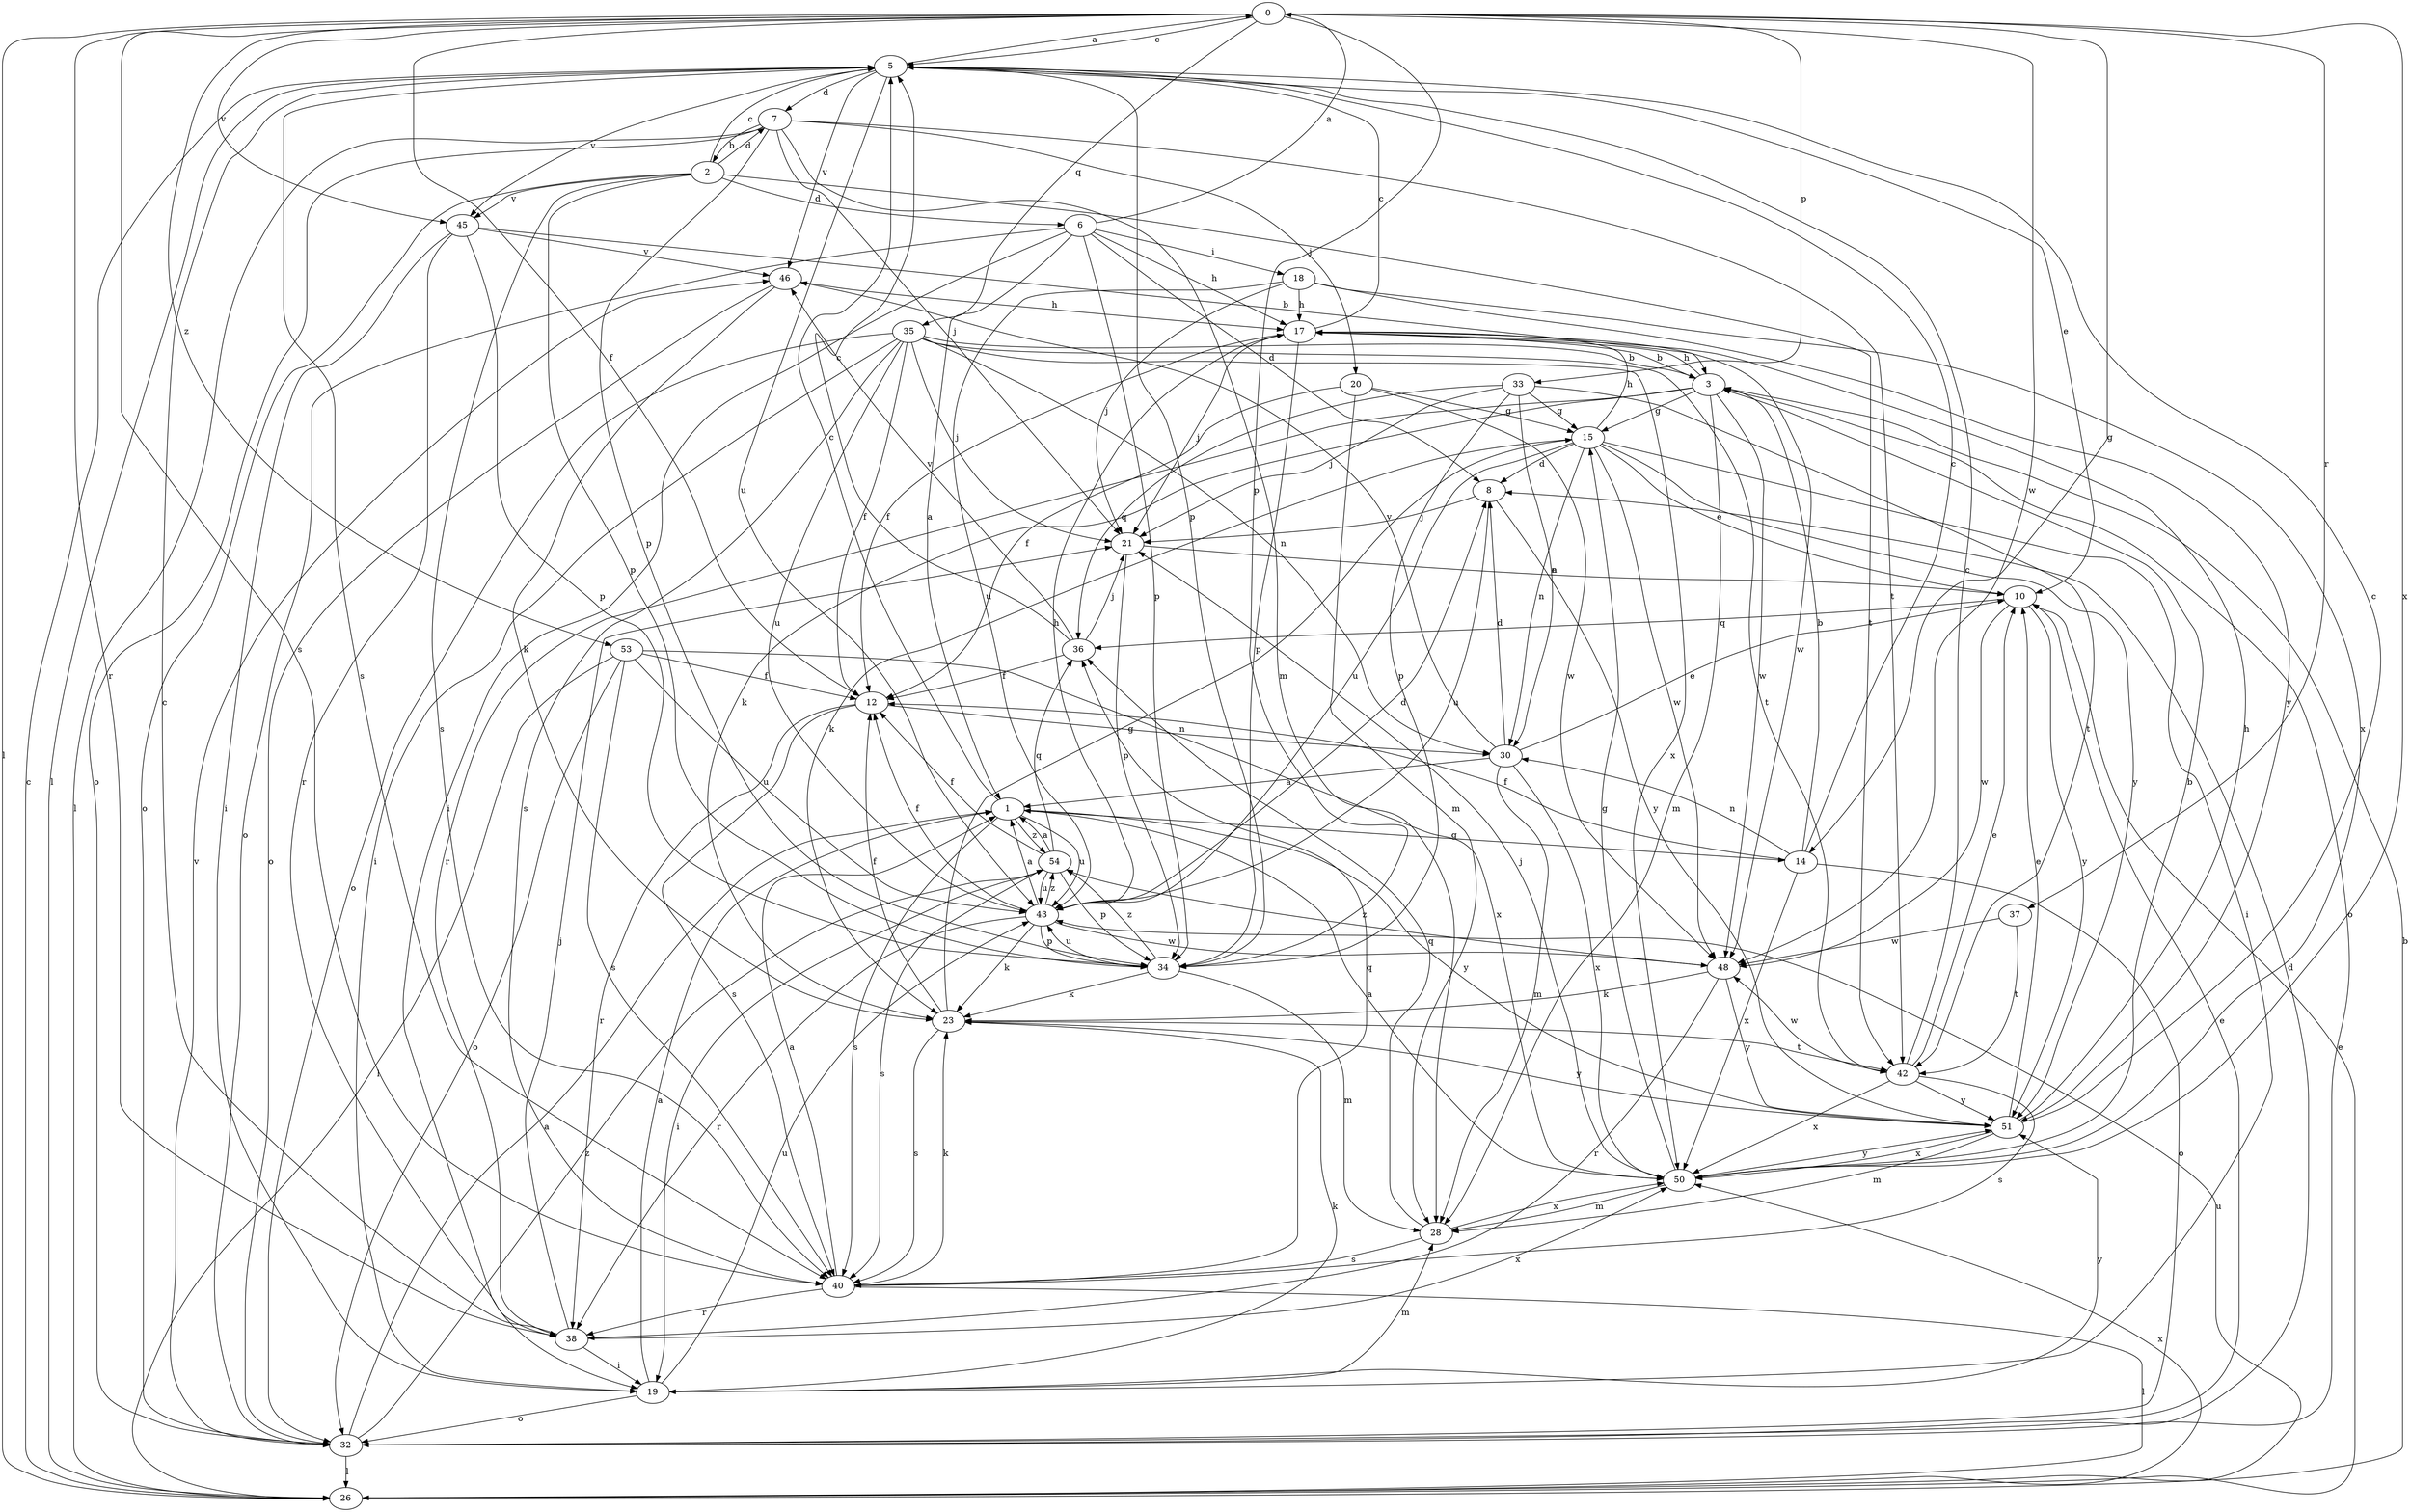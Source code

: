 strict digraph  {
0;
1;
2;
3;
5;
6;
7;
8;
10;
12;
14;
15;
17;
18;
19;
20;
21;
23;
26;
28;
30;
32;
33;
34;
35;
36;
37;
38;
40;
42;
43;
45;
46;
48;
50;
51;
53;
54;
0 -> 5  [label=c];
0 -> 12  [label=f];
0 -> 14  [label=g];
0 -> 26  [label=l];
0 -> 33  [label=p];
0 -> 34  [label=p];
0 -> 35  [label=q];
0 -> 37  [label=r];
0 -> 38  [label=r];
0 -> 40  [label=s];
0 -> 45  [label=v];
0 -> 48  [label=w];
0 -> 50  [label=x];
0 -> 53  [label=z];
1 -> 5  [label=c];
1 -> 14  [label=g];
1 -> 40  [label=s];
1 -> 43  [label=u];
1 -> 51  [label=y];
1 -> 54  [label=z];
2 -> 5  [label=c];
2 -> 6  [label=d];
2 -> 7  [label=d];
2 -> 32  [label=o];
2 -> 34  [label=p];
2 -> 40  [label=s];
2 -> 42  [label=t];
2 -> 45  [label=v];
3 -> 15  [label=g];
3 -> 17  [label=h];
3 -> 23  [label=k];
3 -> 28  [label=m];
3 -> 32  [label=o];
3 -> 38  [label=r];
3 -> 48  [label=w];
5 -> 0  [label=a];
5 -> 7  [label=d];
5 -> 10  [label=e];
5 -> 26  [label=l];
5 -> 34  [label=p];
5 -> 40  [label=s];
5 -> 43  [label=u];
5 -> 45  [label=v];
5 -> 46  [label=v];
6 -> 0  [label=a];
6 -> 1  [label=a];
6 -> 8  [label=d];
6 -> 17  [label=h];
6 -> 18  [label=i];
6 -> 19  [label=i];
6 -> 32  [label=o];
6 -> 34  [label=p];
7 -> 2  [label=b];
7 -> 20  [label=j];
7 -> 21  [label=j];
7 -> 26  [label=l];
7 -> 28  [label=m];
7 -> 32  [label=o];
7 -> 34  [label=p];
7 -> 42  [label=t];
8 -> 21  [label=j];
8 -> 43  [label=u];
8 -> 51  [label=y];
10 -> 36  [label=q];
10 -> 48  [label=w];
10 -> 51  [label=y];
12 -> 30  [label=n];
12 -> 38  [label=r];
12 -> 40  [label=s];
14 -> 3  [label=b];
14 -> 5  [label=c];
14 -> 12  [label=f];
14 -> 30  [label=n];
14 -> 32  [label=o];
14 -> 50  [label=x];
15 -> 8  [label=d];
15 -> 10  [label=e];
15 -> 17  [label=h];
15 -> 19  [label=i];
15 -> 23  [label=k];
15 -> 30  [label=n];
15 -> 43  [label=u];
15 -> 48  [label=w];
15 -> 51  [label=y];
17 -> 3  [label=b];
17 -> 5  [label=c];
17 -> 12  [label=f];
17 -> 21  [label=j];
17 -> 34  [label=p];
17 -> 48  [label=w];
18 -> 17  [label=h];
18 -> 21  [label=j];
18 -> 43  [label=u];
18 -> 50  [label=x];
18 -> 51  [label=y];
19 -> 1  [label=a];
19 -> 23  [label=k];
19 -> 28  [label=m];
19 -> 32  [label=o];
19 -> 43  [label=u];
19 -> 51  [label=y];
20 -> 12  [label=f];
20 -> 15  [label=g];
20 -> 28  [label=m];
20 -> 48  [label=w];
21 -> 10  [label=e];
21 -> 34  [label=p];
23 -> 12  [label=f];
23 -> 15  [label=g];
23 -> 40  [label=s];
23 -> 42  [label=t];
23 -> 51  [label=y];
26 -> 3  [label=b];
26 -> 5  [label=c];
26 -> 10  [label=e];
26 -> 43  [label=u];
26 -> 50  [label=x];
28 -> 36  [label=q];
28 -> 40  [label=s];
28 -> 50  [label=x];
30 -> 1  [label=a];
30 -> 8  [label=d];
30 -> 10  [label=e];
30 -> 28  [label=m];
30 -> 46  [label=v];
30 -> 50  [label=x];
32 -> 1  [label=a];
32 -> 8  [label=d];
32 -> 10  [label=e];
32 -> 26  [label=l];
32 -> 46  [label=v];
32 -> 54  [label=z];
33 -> 15  [label=g];
33 -> 21  [label=j];
33 -> 30  [label=n];
33 -> 34  [label=p];
33 -> 36  [label=q];
33 -> 42  [label=t];
34 -> 23  [label=k];
34 -> 28  [label=m];
34 -> 43  [label=u];
34 -> 54  [label=z];
35 -> 3  [label=b];
35 -> 12  [label=f];
35 -> 19  [label=i];
35 -> 21  [label=j];
35 -> 30  [label=n];
35 -> 32  [label=o];
35 -> 40  [label=s];
35 -> 42  [label=t];
35 -> 43  [label=u];
35 -> 50  [label=x];
36 -> 5  [label=c];
36 -> 12  [label=f];
36 -> 21  [label=j];
36 -> 46  [label=v];
37 -> 42  [label=t];
37 -> 48  [label=w];
38 -> 5  [label=c];
38 -> 19  [label=i];
38 -> 21  [label=j];
38 -> 50  [label=x];
40 -> 1  [label=a];
40 -> 23  [label=k];
40 -> 26  [label=l];
40 -> 36  [label=q];
40 -> 38  [label=r];
42 -> 5  [label=c];
42 -> 10  [label=e];
42 -> 40  [label=s];
42 -> 48  [label=w];
42 -> 50  [label=x];
42 -> 51  [label=y];
43 -> 1  [label=a];
43 -> 8  [label=d];
43 -> 12  [label=f];
43 -> 17  [label=h];
43 -> 23  [label=k];
43 -> 34  [label=p];
43 -> 38  [label=r];
43 -> 48  [label=w];
43 -> 54  [label=z];
45 -> 3  [label=b];
45 -> 19  [label=i];
45 -> 34  [label=p];
45 -> 38  [label=r];
45 -> 46  [label=v];
46 -> 17  [label=h];
46 -> 23  [label=k];
46 -> 32  [label=o];
48 -> 23  [label=k];
48 -> 38  [label=r];
48 -> 51  [label=y];
48 -> 54  [label=z];
50 -> 1  [label=a];
50 -> 3  [label=b];
50 -> 15  [label=g];
50 -> 21  [label=j];
50 -> 28  [label=m];
50 -> 51  [label=y];
51 -> 5  [label=c];
51 -> 10  [label=e];
51 -> 17  [label=h];
51 -> 28  [label=m];
51 -> 50  [label=x];
53 -> 12  [label=f];
53 -> 26  [label=l];
53 -> 32  [label=o];
53 -> 40  [label=s];
53 -> 43  [label=u];
53 -> 50  [label=x];
54 -> 1  [label=a];
54 -> 12  [label=f];
54 -> 19  [label=i];
54 -> 34  [label=p];
54 -> 36  [label=q];
54 -> 40  [label=s];
54 -> 43  [label=u];
}
